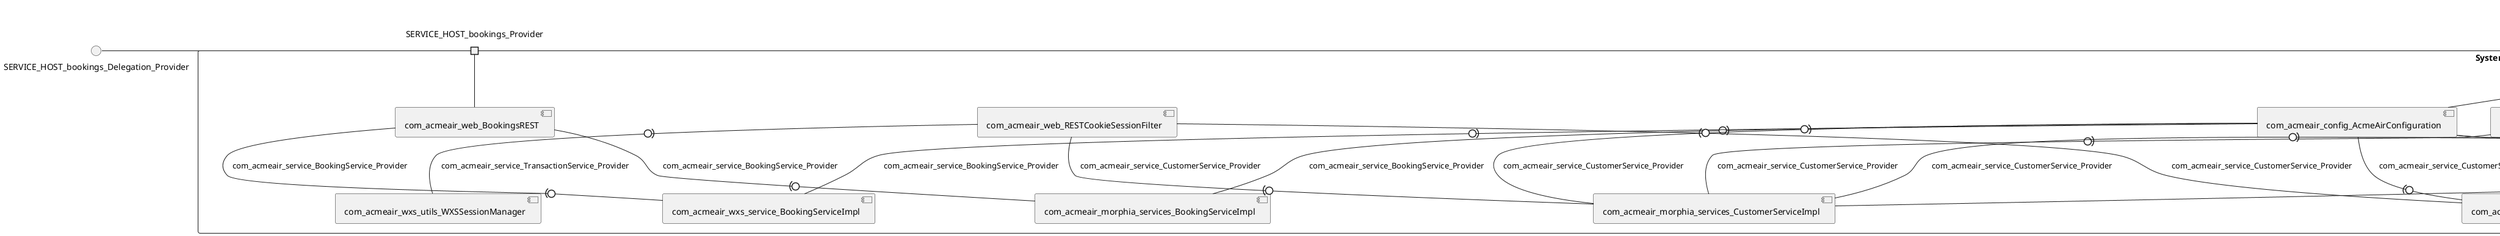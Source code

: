 @startuml
skinparam fixCircleLabelOverlapping true
skinparam componentStyle uml2
() SERVICE_HOST_bookings_Delegation_Provider
() SERVICE_HOST_config_Delegation_Provider
() SERVICE_HOST_customer_byid_Delegation_Provider
() SERVICE_HOST_flights_Delegation_Provider
() SERVICE_HOST_loader_Delegation_Provider
() SERVICE_HOST_login_Delegation_Provider
rectangle System {
[com_acmeair_config_AcmeAirConfiguration] [[acmeair-acmeair.repository#_JuETGDfzEe-VKajjysBL7w]]
[com_acmeair_config_LoaderREST] [[acmeair-acmeair.repository#_JuETGDfzEe-VKajjysBL7w]]
[com_acmeair_loader_CustomerLoader] [[acmeair-acmeair.repository#_JuETGDfzEe-VKajjysBL7w]]
[com_acmeair_loader_FlightLoader] [[acmeair-acmeair.repository#_JuETGDfzEe-VKajjysBL7w]]
[com_acmeair_loader_Loader] [[acmeair-acmeair.repository#_JuETGDfzEe-VKajjysBL7w]]
[com_acmeair_morphia_services_BookingServiceImpl] [[acmeair-acmeair.repository#_JuETGDfzEe-VKajjysBL7w]]
[com_acmeair_morphia_services_CustomerServiceImpl] [[acmeair-acmeair.repository#_JuETGDfzEe-VKajjysBL7w]]
[com_acmeair_morphia_services_FlightServiceImpl] [[acmeair-acmeair.repository#_JuETGDfzEe-VKajjysBL7w]]
[com_acmeair_web_BookingsREST] [[acmeair-acmeair.repository#_JuETGDfzEe-VKajjysBL7w]]
[com_acmeair_web_CustomerREST] [[acmeair-acmeair.repository#_JuETGDfzEe-VKajjysBL7w]]
[com_acmeair_web_FlightsREST] [[acmeair-acmeair.repository#_JuETGDfzEe-VKajjysBL7w]]
[com_acmeair_web_LoginREST] [[acmeair-acmeair.repository#_JuETGDfzEe-VKajjysBL7w]]
[com_acmeair_web_RESTCookieSessionFilter] [[acmeair-acmeair.repository#_JuETGDfzEe-VKajjysBL7w]]
[com_acmeair_wxs_service_BookingServiceImpl] [[acmeair-acmeair.repository#_JuETGDfzEe-VKajjysBL7w]]
[com_acmeair_wxs_service_CustomerServiceImpl] [[acmeair-acmeair.repository#_JuETGDfzEe-VKajjysBL7w]]
[com_acmeair_wxs_service_FlightServiceImpl] [[acmeair-acmeair.repository#_JuETGDfzEe-VKajjysBL7w]]
[com_acmeair_wxs_utils_WXSSessionManager] [[acmeair-acmeair.repository#_JuETGDfzEe-VKajjysBL7w]]
port SERVICE_HOST_bookings_Provider
SERVICE_HOST_bookings_Delegation_Provider - SERVICE_HOST_bookings_Provider
SERVICE_HOST_bookings_Provider - [com_acmeair_web_BookingsREST]
port SERVICE_HOST_config_Provider
SERVICE_HOST_config_Delegation_Provider - SERVICE_HOST_config_Provider
SERVICE_HOST_config_Provider - [com_acmeair_config_AcmeAirConfiguration]
port SERVICE_HOST_customer_byid_Provider
SERVICE_HOST_customer_byid_Delegation_Provider - SERVICE_HOST_customer_byid_Provider
SERVICE_HOST_customer_byid_Provider - [com_acmeair_web_CustomerREST]
port SERVICE_HOST_flights_Provider
SERVICE_HOST_flights_Delegation_Provider - SERVICE_HOST_flights_Provider
SERVICE_HOST_flights_Provider - [com_acmeair_web_FlightsREST]
port SERVICE_HOST_loader_Provider
SERVICE_HOST_loader_Delegation_Provider - SERVICE_HOST_loader_Provider
SERVICE_HOST_loader_Provider - [com_acmeair_config_LoaderREST]
port SERVICE_HOST_login_Provider
SERVICE_HOST_login_Delegation_Provider - SERVICE_HOST_login_Provider
SERVICE_HOST_login_Provider - [com_acmeair_web_LoginREST]
[com_acmeair_config_LoaderREST] -(0- [com_acmeair_loader_Loader] : com_acmeair_loader_Loader_Provider
[com_acmeair_web_BookingsREST] -(0- [com_acmeair_wxs_service_BookingServiceImpl] : com_acmeair_service_BookingService_Provider
[com_acmeair_config_AcmeAirConfiguration] -(0- [com_acmeair_morphia_services_BookingServiceImpl] : com_acmeair_service_BookingService_Provider
[com_acmeair_config_AcmeAirConfiguration] -(0- [com_acmeair_wxs_service_BookingServiceImpl] : com_acmeair_service_BookingService_Provider
[com_acmeair_web_BookingsREST] -(0- [com_acmeair_morphia_services_BookingServiceImpl] : com_acmeair_service_BookingService_Provider
[com_acmeair_web_LoginREST] -(0- [com_acmeair_morphia_services_CustomerServiceImpl] : com_acmeair_service_CustomerService_Provider
[com_acmeair_web_LoginREST] -(0- [com_acmeair_wxs_service_CustomerServiceImpl] : com_acmeair_service_CustomerService_Provider
[com_acmeair_config_AcmeAirConfiguration] -(0- [com_acmeair_wxs_service_CustomerServiceImpl] : com_acmeair_service_CustomerService_Provider
[com_acmeair_loader_CustomerLoader] -(0- [com_acmeair_wxs_service_CustomerServiceImpl] : com_acmeair_service_CustomerService_Provider
[com_acmeair_web_CustomerREST] -(0- [com_acmeair_wxs_service_CustomerServiceImpl] : com_acmeair_service_CustomerService_Provider
[com_acmeair_config_AcmeAirConfiguration] -(0- [com_acmeair_morphia_services_CustomerServiceImpl] : com_acmeair_service_CustomerService_Provider
[com_acmeair_web_CustomerREST] -(0- [com_acmeair_morphia_services_CustomerServiceImpl] : com_acmeair_service_CustomerService_Provider
[com_acmeair_web_RESTCookieSessionFilter] -(0- [com_acmeair_morphia_services_CustomerServiceImpl] : com_acmeair_service_CustomerService_Provider
[com_acmeair_web_RESTCookieSessionFilter] -(0- [com_acmeair_wxs_service_CustomerServiceImpl] : com_acmeair_service_CustomerService_Provider
[com_acmeair_loader_CustomerLoader] -(0- [com_acmeair_morphia_services_CustomerServiceImpl] : com_acmeair_service_CustomerService_Provider
[com_acmeair_loader_FlightLoader] -(0- [com_acmeair_wxs_service_FlightServiceImpl] : com_acmeair_service_FlightService_Provider
[com_acmeair_web_FlightsREST] -(0- [com_acmeair_wxs_service_FlightServiceImpl] : com_acmeair_service_FlightService_Provider
[com_acmeair_loader_FlightLoader] -(0- [com_acmeair_morphia_services_FlightServiceImpl] : com_acmeair_service_FlightService_Provider
[com_acmeair_web_FlightsREST] -(0- [com_acmeair_morphia_services_FlightServiceImpl] : com_acmeair_service_FlightService_Provider
[com_acmeair_config_AcmeAirConfiguration] -(0- [com_acmeair_morphia_services_FlightServiceImpl] : com_acmeair_service_FlightService_Provider
[com_acmeair_config_AcmeAirConfiguration] -(0- [com_acmeair_wxs_service_FlightServiceImpl] : com_acmeair_service_FlightService_Provider
[com_acmeair_web_RESTCookieSessionFilter] -(0- [com_acmeair_wxs_utils_WXSSessionManager] : com_acmeair_service_TransactionService_Provider
}

@enduml
